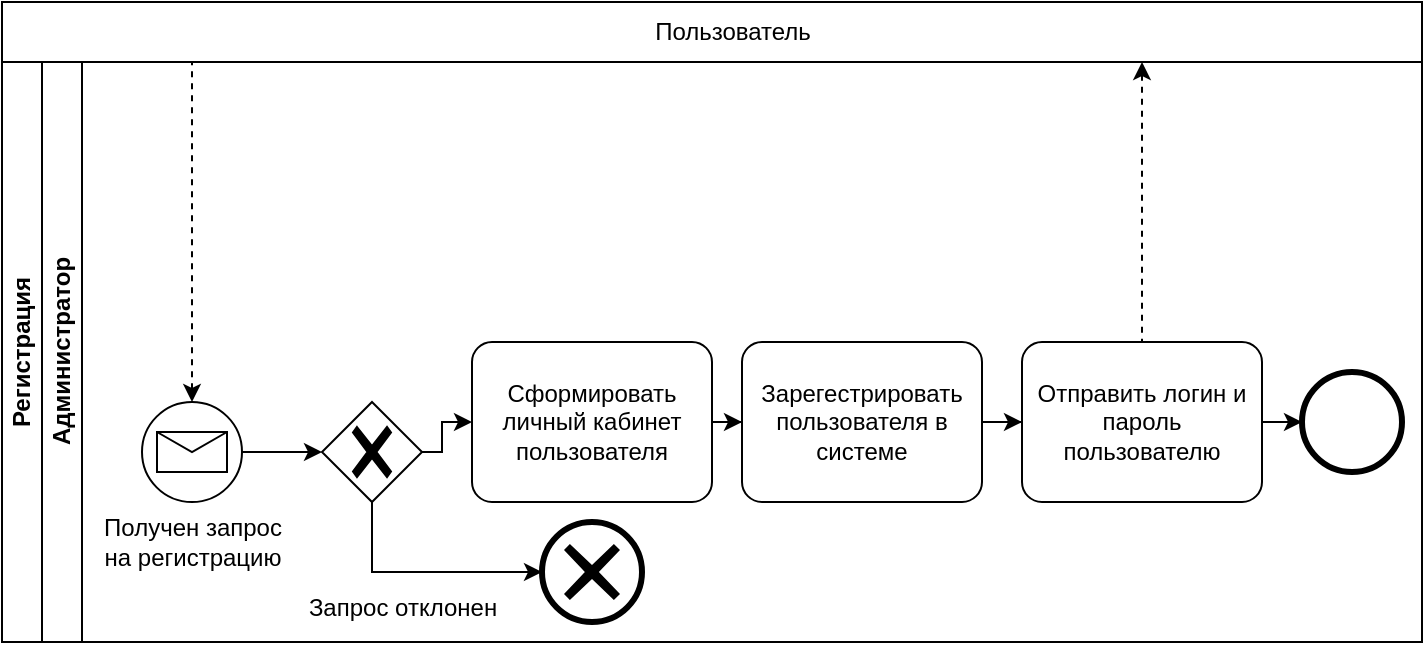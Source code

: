 <mxfile version="24.6.4" type="device">
  <diagram name="Страница — 1" id="xGJCF_iZeFxmFcmd7nng">
    <mxGraphModel dx="909" dy="562" grid="1" gridSize="10" guides="1" tooltips="1" connect="1" arrows="1" fold="1" page="1" pageScale="1" pageWidth="827" pageHeight="1169" math="0" shadow="0">
      <root>
        <mxCell id="0" />
        <mxCell id="1" parent="0" />
        <mxCell id="-v4LiCH_459YKVyOe_mj-1" value="Регистрация" style="swimlane;html=1;childLayout=stackLayout;resizeParent=1;resizeParentMax=0;horizontal=0;startSize=20;horizontalStack=0;whiteSpace=wrap;" vertex="1" parent="1">
          <mxGeometry x="40" y="130" width="710" height="290" as="geometry" />
        </mxCell>
        <mxCell id="-v4LiCH_459YKVyOe_mj-3" value="Администратор" style="swimlane;html=1;startSize=20;horizontal=0;" vertex="1" parent="-v4LiCH_459YKVyOe_mj-1">
          <mxGeometry x="20" width="690" height="290" as="geometry" />
        </mxCell>
        <mxCell id="-v4LiCH_459YKVyOe_mj-7" value="" style="points=[[0.145,0.145,0],[0.5,0,0],[0.855,0.145,0],[1,0.5,0],[0.855,0.855,0],[0.5,1,0],[0.145,0.855,0],[0,0.5,0]];shape=mxgraph.bpmn.event;html=1;verticalLabelPosition=bottom;labelBackgroundColor=#ffffff;verticalAlign=top;align=center;perimeter=ellipsePerimeter;outlineConnect=0;aspect=fixed;outline=standard;symbol=message;" vertex="1" parent="-v4LiCH_459YKVyOe_mj-3">
          <mxGeometry x="50" y="170" width="50" height="50" as="geometry" />
        </mxCell>
        <mxCell id="-v4LiCH_459YKVyOe_mj-9" value="Получен запрос&lt;div&gt;на регистрацию&lt;/div&gt;" style="text;html=1;align=center;verticalAlign=middle;resizable=0;points=[];autosize=1;strokeColor=none;fillColor=none;" vertex="1" parent="-v4LiCH_459YKVyOe_mj-3">
          <mxGeometry x="20" y="220" width="110" height="40" as="geometry" />
        </mxCell>
        <mxCell id="-v4LiCH_459YKVyOe_mj-16" style="edgeStyle=orthogonalEdgeStyle;rounded=0;orthogonalLoop=1;jettySize=auto;html=1;" edge="1" parent="-v4LiCH_459YKVyOe_mj-3" source="-v4LiCH_459YKVyOe_mj-11" target="-v4LiCH_459YKVyOe_mj-10">
          <mxGeometry relative="1" as="geometry">
            <Array as="points">
              <mxPoint x="200" y="195" />
              <mxPoint x="200" y="180" />
            </Array>
          </mxGeometry>
        </mxCell>
        <mxCell id="-v4LiCH_459YKVyOe_mj-11" value="" style="points=[[0.25,0.25,0],[0.5,0,0],[0.75,0.25,0],[1,0.5,0],[0.75,0.75,0],[0.5,1,0],[0.25,0.75,0],[0,0.5,0]];shape=mxgraph.bpmn.gateway2;html=1;verticalLabelPosition=bottom;labelBackgroundColor=#ffffff;verticalAlign=top;align=center;perimeter=rhombusPerimeter;outlineConnect=0;outline=none;symbol=none;gwType=exclusive;" vertex="1" parent="-v4LiCH_459YKVyOe_mj-3">
          <mxGeometry x="140" y="170" width="50" height="50" as="geometry" />
        </mxCell>
        <mxCell id="-v4LiCH_459YKVyOe_mj-12" value="" style="points=[[0.145,0.145,0],[0.5,0,0],[0.855,0.145,0],[1,0.5,0],[0.855,0.855,0],[0.5,1,0],[0.145,0.855,0],[0,0.5,0]];shape=mxgraph.bpmn.event;html=1;verticalLabelPosition=bottom;labelBackgroundColor=#ffffff;verticalAlign=top;align=center;perimeter=ellipsePerimeter;outlineConnect=0;aspect=fixed;outline=end;symbol=cancel;" vertex="1" parent="-v4LiCH_459YKVyOe_mj-3">
          <mxGeometry x="250" y="230" width="50" height="50" as="geometry" />
        </mxCell>
        <mxCell id="-v4LiCH_459YKVyOe_mj-13" style="edgeStyle=orthogonalEdgeStyle;rounded=0;orthogonalLoop=1;jettySize=auto;html=1;entryX=0;entryY=0.5;entryDx=0;entryDy=0;entryPerimeter=0;" edge="1" parent="-v4LiCH_459YKVyOe_mj-3" source="-v4LiCH_459YKVyOe_mj-11" target="-v4LiCH_459YKVyOe_mj-12">
          <mxGeometry relative="1" as="geometry">
            <Array as="points">
              <mxPoint x="165" y="255" />
            </Array>
          </mxGeometry>
        </mxCell>
        <mxCell id="-v4LiCH_459YKVyOe_mj-15" style="edgeStyle=orthogonalEdgeStyle;rounded=0;orthogonalLoop=1;jettySize=auto;html=1;entryX=0;entryY=0.5;entryDx=0;entryDy=0;entryPerimeter=0;" edge="1" parent="-v4LiCH_459YKVyOe_mj-3" source="-v4LiCH_459YKVyOe_mj-7" target="-v4LiCH_459YKVyOe_mj-11">
          <mxGeometry relative="1" as="geometry" />
        </mxCell>
        <mxCell id="-v4LiCH_459YKVyOe_mj-18" style="edgeStyle=orthogonalEdgeStyle;rounded=0;orthogonalLoop=1;jettySize=auto;html=1;" edge="1" parent="-v4LiCH_459YKVyOe_mj-3" source="-v4LiCH_459YKVyOe_mj-10" target="-v4LiCH_459YKVyOe_mj-17">
          <mxGeometry relative="1" as="geometry" />
        </mxCell>
        <mxCell id="-v4LiCH_459YKVyOe_mj-10" value="Сформировать личный кабинет пользователя" style="points=[[0.25,0,0],[0.5,0,0],[0.75,0,0],[1,0.25,0],[1,0.5,0],[1,0.75,0],[0.75,1,0],[0.5,1,0],[0.25,1,0],[0,0.75,0],[0,0.5,0],[0,0.25,0]];shape=mxgraph.bpmn.task;whiteSpace=wrap;rectStyle=rounded;size=10;html=1;container=1;expand=0;collapsible=0;taskMarker=abstract;" vertex="1" parent="-v4LiCH_459YKVyOe_mj-3">
          <mxGeometry x="215" y="140" width="120" height="80" as="geometry" />
        </mxCell>
        <mxCell id="-v4LiCH_459YKVyOe_mj-22" style="edgeStyle=orthogonalEdgeStyle;rounded=0;orthogonalLoop=1;jettySize=auto;html=1;" edge="1" parent="-v4LiCH_459YKVyOe_mj-3" source="-v4LiCH_459YKVyOe_mj-17" target="-v4LiCH_459YKVyOe_mj-19">
          <mxGeometry relative="1" as="geometry" />
        </mxCell>
        <mxCell id="-v4LiCH_459YKVyOe_mj-17" value="Зарегестрировать пользователя в системе" style="points=[[0.25,0,0],[0.5,0,0],[0.75,0,0],[1,0.25,0],[1,0.5,0],[1,0.75,0],[0.75,1,0],[0.5,1,0],[0.25,1,0],[0,0.75,0],[0,0.5,0],[0,0.25,0]];shape=mxgraph.bpmn.task;whiteSpace=wrap;rectStyle=rounded;size=10;html=1;container=1;expand=0;collapsible=0;taskMarker=abstract;" vertex="1" parent="-v4LiCH_459YKVyOe_mj-3">
          <mxGeometry x="350" y="140" width="120" height="80" as="geometry" />
        </mxCell>
        <mxCell id="-v4LiCH_459YKVyOe_mj-25" style="edgeStyle=orthogonalEdgeStyle;rounded=0;orthogonalLoop=1;jettySize=auto;html=1;" edge="1" parent="-v4LiCH_459YKVyOe_mj-3" source="-v4LiCH_459YKVyOe_mj-19" target="-v4LiCH_459YKVyOe_mj-24">
          <mxGeometry relative="1" as="geometry" />
        </mxCell>
        <mxCell id="-v4LiCH_459YKVyOe_mj-19" value="Отправить логин и пароль пользователю" style="points=[[0.25,0,0],[0.5,0,0],[0.75,0,0],[1,0.25,0],[1,0.5,0],[1,0.75,0],[0.75,1,0],[0.5,1,0],[0.25,1,0],[0,0.75,0],[0,0.5,0],[0,0.25,0]];shape=mxgraph.bpmn.task;whiteSpace=wrap;rectStyle=rounded;size=10;html=1;container=1;expand=0;collapsible=0;taskMarker=abstract;" vertex="1" parent="-v4LiCH_459YKVyOe_mj-3">
          <mxGeometry x="490" y="140" width="120" height="80" as="geometry" />
        </mxCell>
        <mxCell id="-v4LiCH_459YKVyOe_mj-24" value="" style="points=[[0.145,0.145,0],[0.5,0,0],[0.855,0.145,0],[1,0.5,0],[0.855,0.855,0],[0.5,1,0],[0.145,0.855,0],[0,0.5,0]];shape=mxgraph.bpmn.event;html=1;verticalLabelPosition=bottom;labelBackgroundColor=#ffffff;verticalAlign=top;align=center;perimeter=ellipsePerimeter;outlineConnect=0;aspect=fixed;outline=end;symbol=terminate2;" vertex="1" parent="-v4LiCH_459YKVyOe_mj-3">
          <mxGeometry x="630" y="155" width="50" height="50" as="geometry" />
        </mxCell>
        <mxCell id="-v4LiCH_459YKVyOe_mj-5" value="" style="swimlane;html=1;startSize=20;fontStyle=0;collapsible=0;horizontal=0;swimlaneLine=0;fillColor=none;whiteSpace=wrap;" vertex="1" parent="1">
          <mxGeometry x="40" y="100" width="710" height="30" as="geometry" />
        </mxCell>
        <mxCell id="-v4LiCH_459YKVyOe_mj-6" value="Пользователь" style="text;html=1;align=center;verticalAlign=middle;resizable=0;points=[];autosize=1;strokeColor=none;fillColor=none;" vertex="1" parent="-v4LiCH_459YKVyOe_mj-5">
          <mxGeometry x="315" width="100" height="30" as="geometry" />
        </mxCell>
        <mxCell id="-v4LiCH_459YKVyOe_mj-8" value="" style="endArrow=none;dashed=1;html=1;rounded=0;exitX=0.5;exitY=0;exitDx=0;exitDy=0;exitPerimeter=0;startArrow=classic;startFill=1;" edge="1" parent="1" source="-v4LiCH_459YKVyOe_mj-7">
          <mxGeometry width="50" height="50" relative="1" as="geometry">
            <mxPoint x="390" y="460" as="sourcePoint" />
            <mxPoint x="135" y="130" as="targetPoint" />
          </mxGeometry>
        </mxCell>
        <mxCell id="-v4LiCH_459YKVyOe_mj-14" value="Запрос отклонен" style="text;html=1;align=center;verticalAlign=middle;resizable=0;points=[];autosize=1;strokeColor=none;fillColor=none;" vertex="1" parent="1">
          <mxGeometry x="180" y="388" width="120" height="30" as="geometry" />
        </mxCell>
        <mxCell id="-v4LiCH_459YKVyOe_mj-23" value="" style="endArrow=none;dashed=1;html=1;rounded=0;startArrow=classic;startFill=1;entryX=0.5;entryY=0;entryDx=0;entryDy=0;entryPerimeter=0;" edge="1" parent="1" target="-v4LiCH_459YKVyOe_mj-19">
          <mxGeometry width="50" height="50" relative="1" as="geometry">
            <mxPoint x="610" y="130" as="sourcePoint" />
            <mxPoint x="145" y="140" as="targetPoint" />
          </mxGeometry>
        </mxCell>
      </root>
    </mxGraphModel>
  </diagram>
</mxfile>
